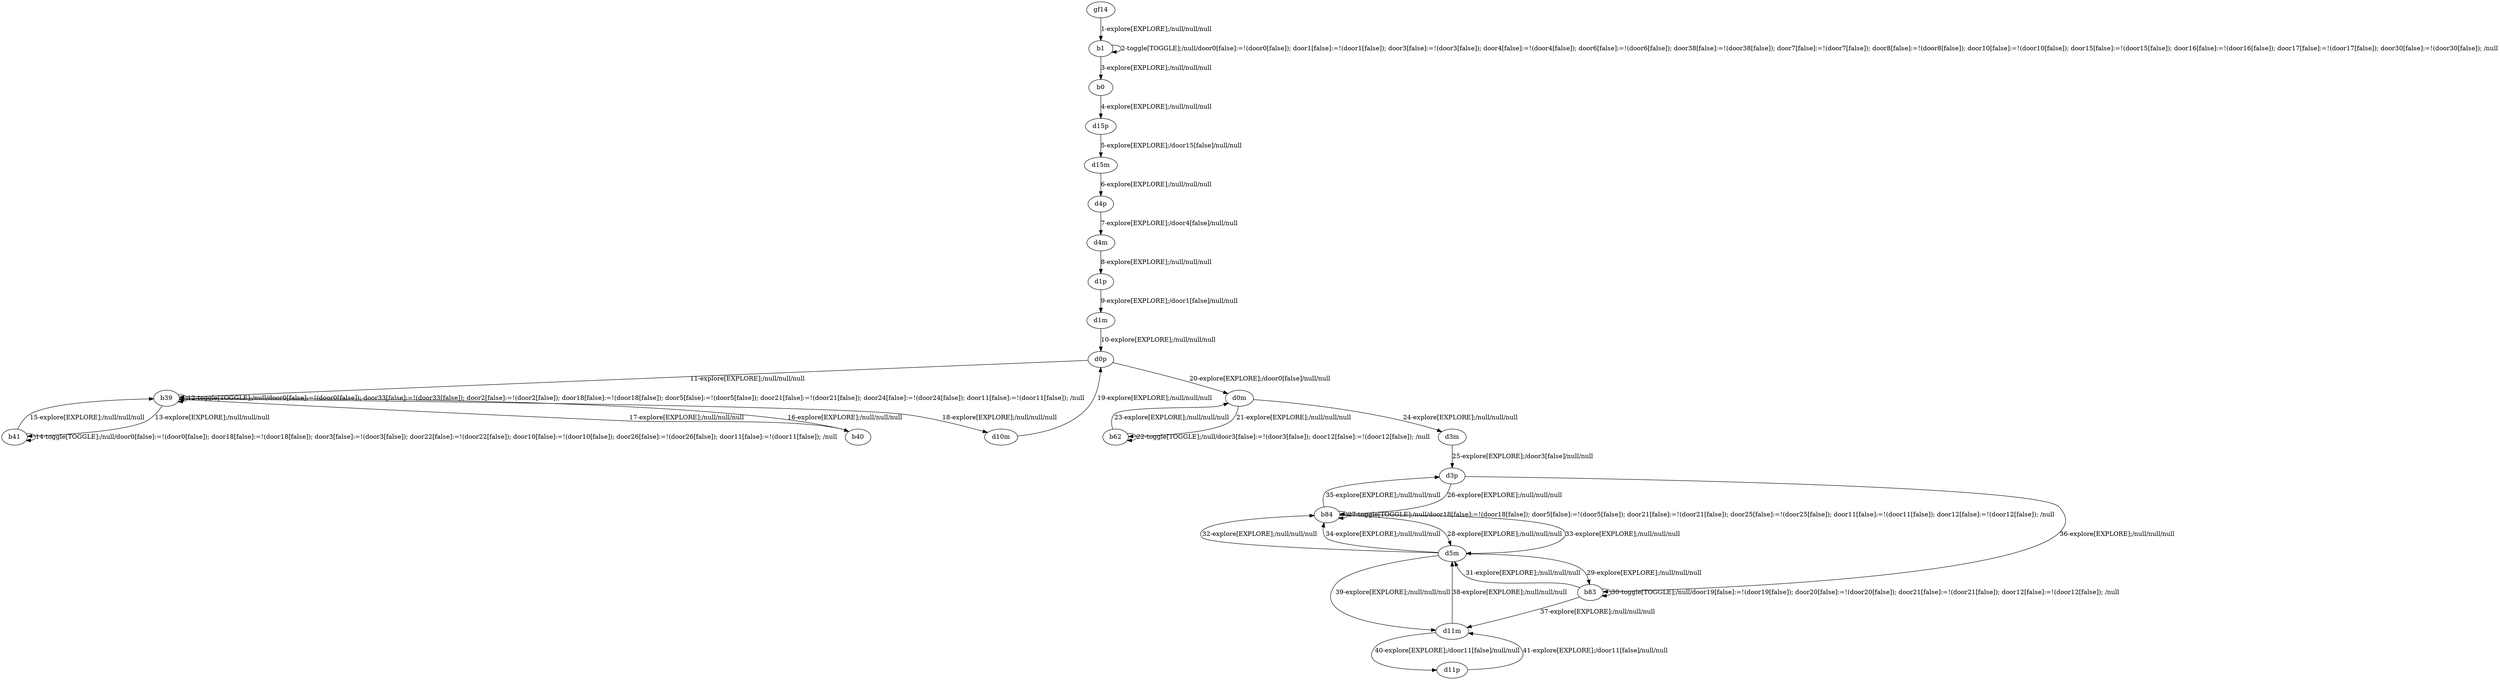 # Total number of goals covered by this test: 2
# b84 --> b84
# b83 --> b83

digraph g {
"gf14" -> "b1" [label = "1-explore[EXPLORE];/null/null/null"];
"b1" -> "b1" [label = "2-toggle[TOGGLE];/null/door0[false]:=!(door0[false]); door1[false]:=!(door1[false]); door3[false]:=!(door3[false]); door4[false]:=!(door4[false]); door6[false]:=!(door6[false]); door38[false]:=!(door38[false]); door7[false]:=!(door7[false]); door8[false]:=!(door8[false]); door10[false]:=!(door10[false]); door15[false]:=!(door15[false]); door16[false]:=!(door16[false]); door17[false]:=!(door17[false]); door30[false]:=!(door30[false]); /null"];
"b1" -> "b0" [label = "3-explore[EXPLORE];/null/null/null"];
"b0" -> "d15p" [label = "4-explore[EXPLORE];/null/null/null"];
"d15p" -> "d15m" [label = "5-explore[EXPLORE];/door15[false]/null/null"];
"d15m" -> "d4p" [label = "6-explore[EXPLORE];/null/null/null"];
"d4p" -> "d4m" [label = "7-explore[EXPLORE];/door4[false]/null/null"];
"d4m" -> "d1p" [label = "8-explore[EXPLORE];/null/null/null"];
"d1p" -> "d1m" [label = "9-explore[EXPLORE];/door1[false]/null/null"];
"d1m" -> "d0p" [label = "10-explore[EXPLORE];/null/null/null"];
"d0p" -> "b39" [label = "11-explore[EXPLORE];/null/null/null"];
"b39" -> "b39" [label = "12-toggle[TOGGLE];/null/door0[false]:=!(door0[false]); door33[false]:=!(door33[false]); door2[false]:=!(door2[false]); door18[false]:=!(door18[false]); door5[false]:=!(door5[false]); door21[false]:=!(door21[false]); door24[false]:=!(door24[false]); door11[false]:=!(door11[false]); /null"];
"b39" -> "b41" [label = "13-explore[EXPLORE];/null/null/null"];
"b41" -> "b41" [label = "14-toggle[TOGGLE];/null/door0[false]:=!(door0[false]); door18[false]:=!(door18[false]); door3[false]:=!(door3[false]); door22[false]:=!(door22[false]); door10[false]:=!(door10[false]); door26[false]:=!(door26[false]); door11[false]:=!(door11[false]); /null"];
"b41" -> "b39" [label = "15-explore[EXPLORE];/null/null/null"];
"b39" -> "b40" [label = "16-explore[EXPLORE];/null/null/null"];
"b40" -> "b39" [label = "17-explore[EXPLORE];/null/null/null"];
"b39" -> "d10m" [label = "18-explore[EXPLORE];/null/null/null"];
"d10m" -> "d0p" [label = "19-explore[EXPLORE];/null/null/null"];
"d0p" -> "d0m" [label = "20-explore[EXPLORE];/door0[false]/null/null"];
"d0m" -> "b62" [label = "21-explore[EXPLORE];/null/null/null"];
"b62" -> "b62" [label = "22-toggle[TOGGLE];/null/door3[false]:=!(door3[false]); door12[false]:=!(door12[false]); /null"];
"b62" -> "d0m" [label = "23-explore[EXPLORE];/null/null/null"];
"d0m" -> "d3m" [label = "24-explore[EXPLORE];/null/null/null"];
"d3m" -> "d3p" [label = "25-explore[EXPLORE];/door3[false]/null/null"];
"d3p" -> "b84" [label = "26-explore[EXPLORE];/null/null/null"];
"b84" -> "b84" [label = "27-toggle[TOGGLE];/null/door18[false]:=!(door18[false]); door5[false]:=!(door5[false]); door21[false]:=!(door21[false]); door25[false]:=!(door25[false]); door11[false]:=!(door11[false]); door12[false]:=!(door12[false]); /null"];
"b84" -> "d5m" [label = "28-explore[EXPLORE];/null/null/null"];
"d5m" -> "b83" [label = "29-explore[EXPLORE];/null/null/null"];
"b83" -> "b83" [label = "30-toggle[TOGGLE];/null/door19[false]:=!(door19[false]); door20[false]:=!(door20[false]); door21[false]:=!(door21[false]); door12[false]:=!(door12[false]); /null"];
"b83" -> "d5m" [label = "31-explore[EXPLORE];/null/null/null"];
"d5m" -> "b84" [label = "32-explore[EXPLORE];/null/null/null"];
"b84" -> "d5m" [label = "33-explore[EXPLORE];/null/null/null"];
"d5m" -> "b84" [label = "34-explore[EXPLORE];/null/null/null"];
"b84" -> "d3p" [label = "35-explore[EXPLORE];/null/null/null"];
"d3p" -> "b83" [label = "36-explore[EXPLORE];/null/null/null"];
"b83" -> "d11m" [label = "37-explore[EXPLORE];/null/null/null"];
"d11m" -> "d5m" [label = "38-explore[EXPLORE];/null/null/null"];
"d5m" -> "d11m" [label = "39-explore[EXPLORE];/null/null/null"];
"d11m" -> "d11p" [label = "40-explore[EXPLORE];/door11[false]/null/null"];
"d11p" -> "d11m" [label = "41-explore[EXPLORE];/door11[false]/null/null"];
}